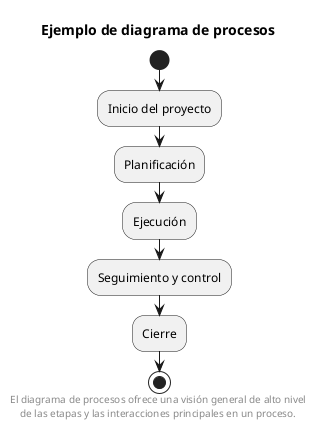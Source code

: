 @startuml ChatGPT

title Ejemplo de diagrama de procesos

start
:Inicio del proyecto;
:Planificación;
:Ejecución;
:Seguimiento y control;
:Cierre;
stop

footer El diagrama de procesos ofrece una visión general de alto nivel\nde las etapas y las interacciones principales en un proceso.

@enduml
